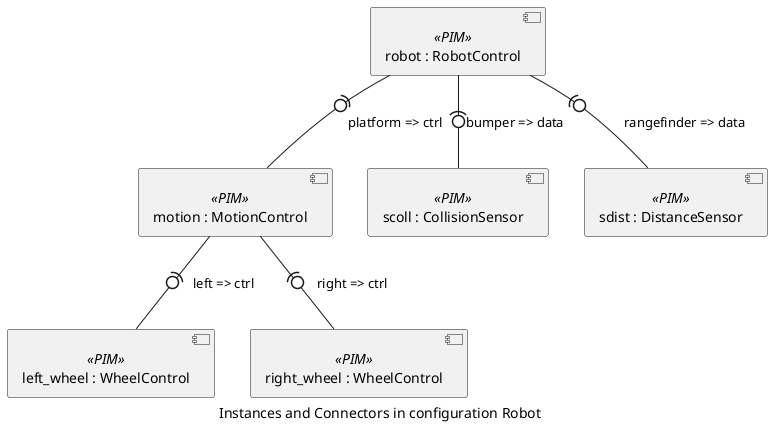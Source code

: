 @startuml
caption Instances and Connectors in configuration Robot
component [motion : MotionControl]<<PIM>>
component [robot : RobotControl]<<PIM>>
component [left_wheel : WheelControl]<<PIM>>
component [scoll : CollisionSensor]<<PIM>>
component [sdist : DistanceSensor]<<PIM>>
component [right_wheel : WheelControl]<<PIM>>
[robot : RobotControl] -(0- [scoll : CollisionSensor] : bumper => data
[motion : MotionControl] -(0- [right_wheel : WheelControl] : right => ctrl
[robot : RobotControl] -(0- [sdist : DistanceSensor] : rangefinder => data
[robot : RobotControl] -(0- [motion : MotionControl] : platform => ctrl
[motion : MotionControl] -(0- [left_wheel : WheelControl] : left => ctrl
@enduml